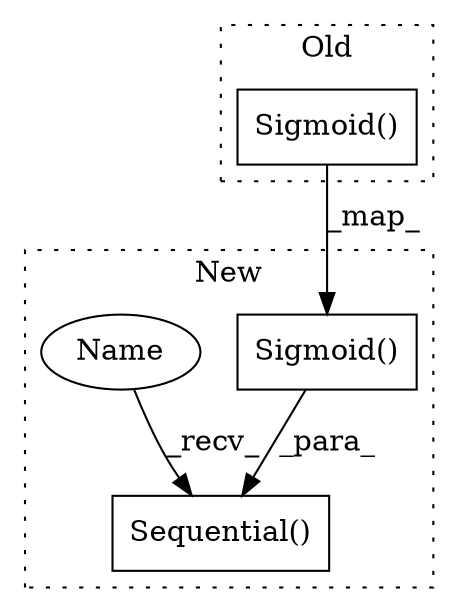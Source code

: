 digraph G {
subgraph cluster0 {
1 [label="Sigmoid()" a="75" s="9024" l="12" shape="box"];
label = "Old";
style="dotted";
}
subgraph cluster1 {
2 [label="Sigmoid()" a="75" s="10189" l="12" shape="box"];
3 [label="Sequential()" a="75" s="10092,10201" l="14,43" shape="box"];
4 [label="Name" a="87" s="10092" l="2" shape="ellipse"];
label = "New";
style="dotted";
}
1 -> 2 [label="_map_"];
2 -> 3 [label="_para_"];
4 -> 3 [label="_recv_"];
}